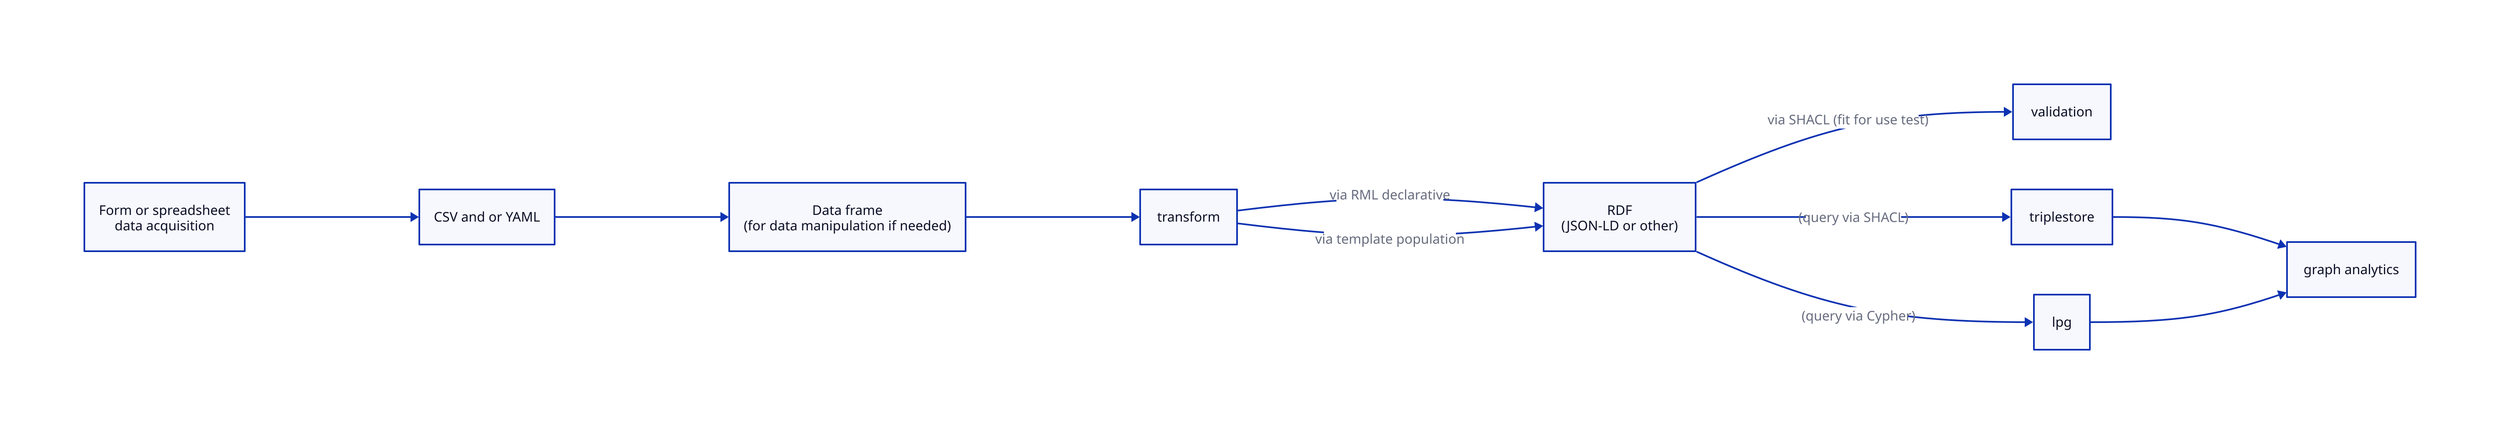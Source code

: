 direction: right

input: Form or spreadsheet \n data acquisition

d1: CSV and or YAML

rdf: RDF \n (JSON-LD or other)
ga: graph analytics

input -> d1 

df: Data frame\n (for data manipulation if needed)

d1 -> df

df -> transform

transform -> rdf: via RML declarative
transform -> rdf: via template population

rdf -> validation:  via SHACL  (fit for use test)

rdf -> triplestore:  (query via SHACL)
triplestore -> ga
rdf -> lpg:  (query via Cypher)
lpg -> ga

